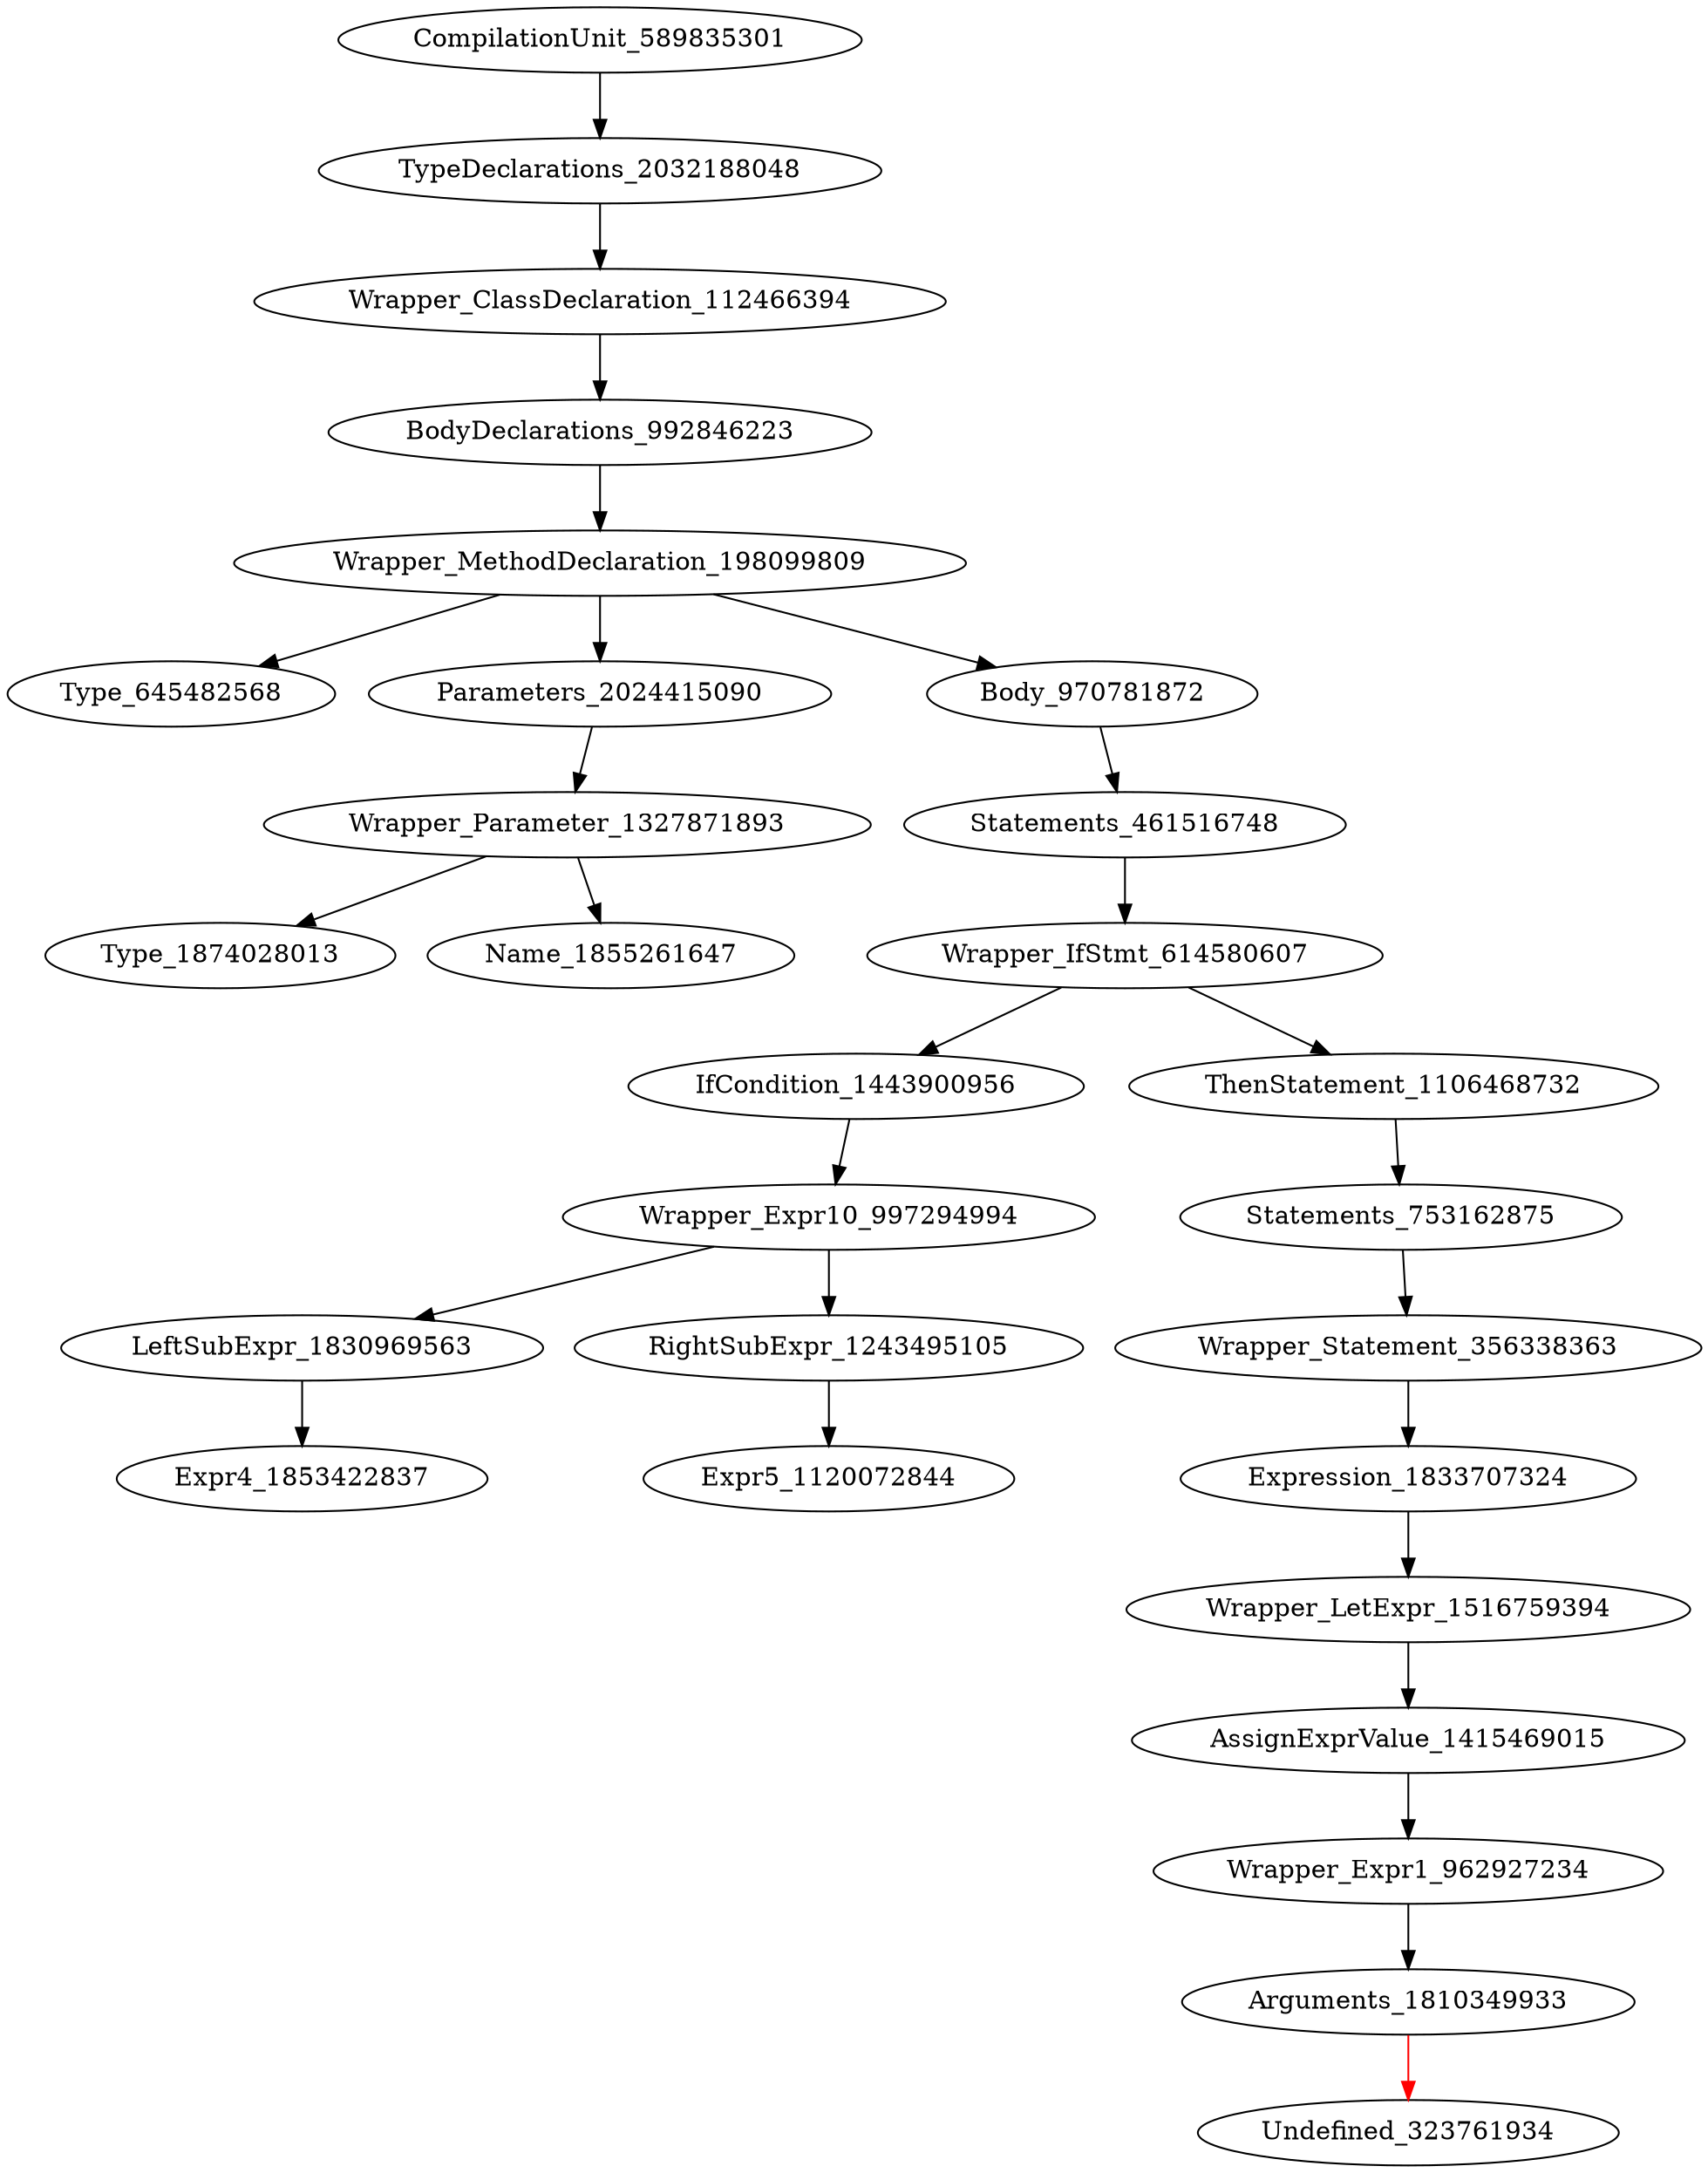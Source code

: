 digraph {
CompilationUnit_589835301 -> TypeDeclarations_2032188048
TypeDeclarations_2032188048 -> Wrapper_ClassDeclaration_112466394
Wrapper_ClassDeclaration_112466394 -> BodyDeclarations_992846223
BodyDeclarations_992846223 -> Wrapper_MethodDeclaration_198099809
Wrapper_MethodDeclaration_198099809 -> Type_645482568
Wrapper_MethodDeclaration_198099809 -> Parameters_2024415090
Wrapper_MethodDeclaration_198099809 -> Body_970781872
Parameters_2024415090 -> Wrapper_Parameter_1327871893
Body_970781872 -> Statements_461516748
Wrapper_Parameter_1327871893 -> Type_1874028013
Wrapper_Parameter_1327871893 -> Name_1855261647
Statements_461516748 -> Wrapper_IfStmt_614580607
Wrapper_IfStmt_614580607 -> IfCondition_1443900956
Wrapper_IfStmt_614580607 -> ThenStatement_1106468732
IfCondition_1443900956 -> Wrapper_Expr10_997294994
ThenStatement_1106468732 -> Statements_753162875
Wrapper_Expr10_997294994 -> LeftSubExpr_1830969563
Wrapper_Expr10_997294994 -> RightSubExpr_1243495105
Statements_753162875 -> Wrapper_Statement_356338363
LeftSubExpr_1830969563 -> Expr4_1853422837
RightSubExpr_1243495105 -> Expr5_1120072844
Wrapper_Statement_356338363 -> Expression_1833707324
Expression_1833707324 -> Wrapper_LetExpr_1516759394
Wrapper_LetExpr_1516759394 -> AssignExprValue_1415469015
AssignExprValue_1415469015 -> Wrapper_Expr1_962927234
Wrapper_Expr1_962927234 -> Arguments_1810349933
Arguments_1810349933 -> Undefined_323761934 [color = red] 
}